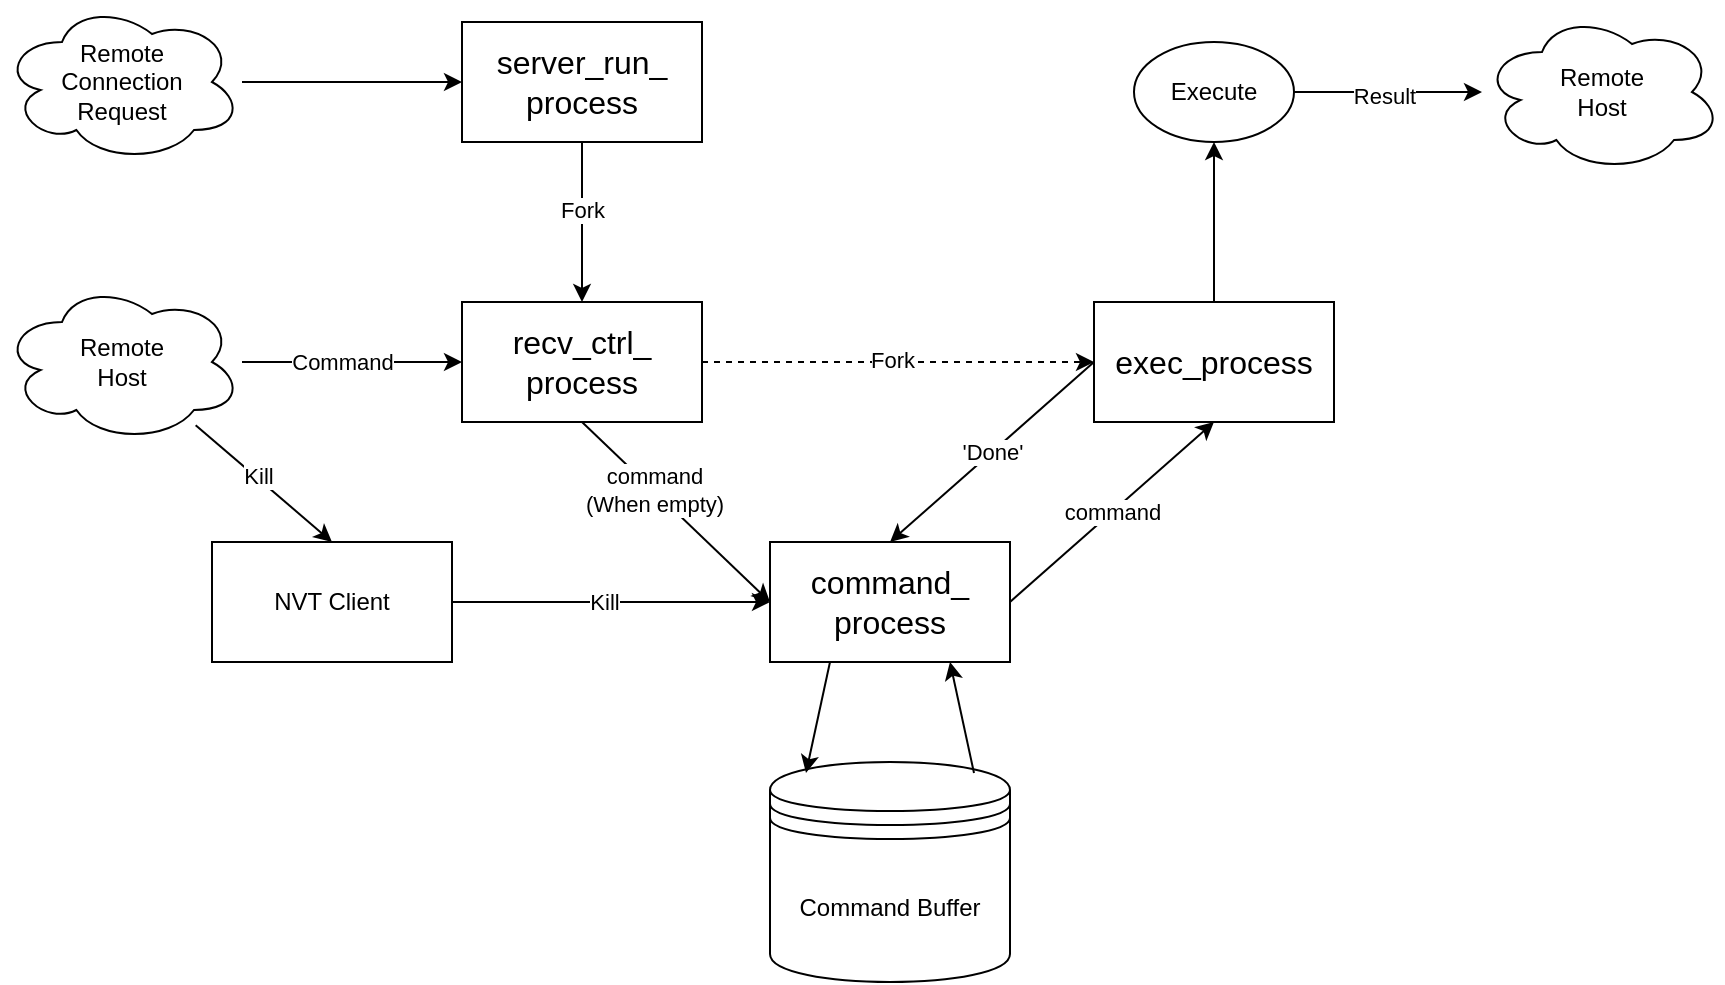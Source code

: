 <mxfile version="21.5.2" type="device">
  <diagram name="第 1 页" id="l8aQPLXYdrddD7HYNYCb">
    <mxGraphModel dx="1145" dy="669" grid="1" gridSize="10" guides="1" tooltips="1" connect="1" arrows="1" fold="1" page="1" pageScale="1" pageWidth="827" pageHeight="1169" math="0" shadow="0">
      <root>
        <mxCell id="0" />
        <mxCell id="1" parent="0" />
        <mxCell id="VT1qKg0vELdoZEqd_Nze-1" value="&lt;font style=&quot;font-size: 16px;&quot;&gt;server_run_&lt;br&gt;process&lt;br&gt;&lt;/font&gt;" style="rounded=0;whiteSpace=wrap;html=1;" vertex="1" parent="1">
          <mxGeometry x="240" y="300" width="120" height="60" as="geometry" />
        </mxCell>
        <mxCell id="VT1qKg0vELdoZEqd_Nze-3" value="" style="endArrow=classic;html=1;rounded=0;exitX=0.5;exitY=1;exitDx=0;exitDy=0;entryX=0.5;entryY=0;entryDx=0;entryDy=0;" edge="1" parent="1" source="VT1qKg0vELdoZEqd_Nze-1" target="VT1qKg0vELdoZEqd_Nze-5">
          <mxGeometry width="50" height="50" relative="1" as="geometry">
            <mxPoint x="110" y="520" as="sourcePoint" />
            <mxPoint x="300" y="280" as="targetPoint" />
          </mxGeometry>
        </mxCell>
        <mxCell id="VT1qKg0vELdoZEqd_Nze-4" value="Fork" style="edgeLabel;html=1;align=center;verticalAlign=middle;resizable=0;points=[];" vertex="1" connectable="0" parent="VT1qKg0vELdoZEqd_Nze-3">
          <mxGeometry x="0.155" y="1" relative="1" as="geometry">
            <mxPoint x="-1" y="-12" as="offset" />
          </mxGeometry>
        </mxCell>
        <mxCell id="VT1qKg0vELdoZEqd_Nze-45" style="edgeStyle=orthogonalEdgeStyle;rounded=0;orthogonalLoop=1;jettySize=auto;html=1;entryX=0;entryY=0.5;entryDx=0;entryDy=0;dashed=1;" edge="1" parent="1" source="VT1qKg0vELdoZEqd_Nze-5" target="VT1qKg0vELdoZEqd_Nze-6">
          <mxGeometry relative="1" as="geometry" />
        </mxCell>
        <mxCell id="VT1qKg0vELdoZEqd_Nze-46" value="Fork" style="edgeLabel;html=1;align=center;verticalAlign=middle;resizable=0;points=[];" vertex="1" connectable="0" parent="VT1qKg0vELdoZEqd_Nze-45">
          <mxGeometry x="-0.031" y="1" relative="1" as="geometry">
            <mxPoint as="offset" />
          </mxGeometry>
        </mxCell>
        <mxCell id="VT1qKg0vELdoZEqd_Nze-5" value="&lt;font style=&quot;font-size: 16px;&quot;&gt;recv_ctrl_&lt;br&gt;process&lt;br&gt;&lt;/font&gt;" style="rounded=0;whiteSpace=wrap;html=1;" vertex="1" parent="1">
          <mxGeometry x="240" y="440" width="120" height="60" as="geometry" />
        </mxCell>
        <mxCell id="VT1qKg0vELdoZEqd_Nze-14" value="command" style="rounded=0;orthogonalLoop=1;jettySize=auto;html=1;exitX=1;exitY=0.5;exitDx=0;exitDy=0;entryX=0.5;entryY=1;entryDx=0;entryDy=0;" edge="1" parent="1" source="VT1qKg0vELdoZEqd_Nze-24" target="VT1qKg0vELdoZEqd_Nze-6">
          <mxGeometry relative="1" as="geometry">
            <mxPoint x="510" y="590" as="sourcePoint" />
            <mxPoint x="470" y="570" as="targetPoint" />
          </mxGeometry>
        </mxCell>
        <mxCell id="VT1qKg0vELdoZEqd_Nze-37" style="rounded=0;orthogonalLoop=1;jettySize=auto;html=1;entryX=0.5;entryY=1;entryDx=0;entryDy=0;exitX=0.5;exitY=0;exitDx=0;exitDy=0;" edge="1" parent="1" source="VT1qKg0vELdoZEqd_Nze-6" target="VT1qKg0vELdoZEqd_Nze-36">
          <mxGeometry relative="1" as="geometry" />
        </mxCell>
        <mxCell id="VT1qKg0vELdoZEqd_Nze-6" value="&lt;font style=&quot;font-size: 16px;&quot;&gt;exec_process&lt;br&gt;&lt;/font&gt;" style="rounded=0;whiteSpace=wrap;html=1;" vertex="1" parent="1">
          <mxGeometry x="556" y="440" width="120" height="60" as="geometry" />
        </mxCell>
        <mxCell id="VT1qKg0vELdoZEqd_Nze-13" value="" style="endArrow=classic;html=1;rounded=0;exitX=0.5;exitY=1;exitDx=0;exitDy=0;entryX=0;entryY=0.5;entryDx=0;entryDy=0;" edge="1" parent="1" source="VT1qKg0vELdoZEqd_Nze-5" target="VT1qKg0vELdoZEqd_Nze-24">
          <mxGeometry width="50" height="50" relative="1" as="geometry">
            <mxPoint x="210" y="520" as="sourcePoint" />
            <mxPoint x="400" y="590" as="targetPoint" />
          </mxGeometry>
        </mxCell>
        <mxCell id="VT1qKg0vELdoZEqd_Nze-16" value="command&lt;br&gt;(When empty)" style="edgeLabel;html=1;align=center;verticalAlign=middle;resizable=0;points=[];" vertex="1" connectable="0" parent="VT1qKg0vELdoZEqd_Nze-13">
          <mxGeometry x="-0.25" relative="1" as="geometry">
            <mxPoint as="offset" />
          </mxGeometry>
        </mxCell>
        <mxCell id="VT1qKg0vELdoZEqd_Nze-24" value="&lt;font style=&quot;font-size: 16px;&quot;&gt;command_&lt;br&gt;process&lt;br&gt;&lt;/font&gt;" style="rounded=0;whiteSpace=wrap;html=1;" vertex="1" parent="1">
          <mxGeometry x="394" y="560" width="120" height="60" as="geometry" />
        </mxCell>
        <mxCell id="VT1qKg0vELdoZEqd_Nze-28" value="Command Buffer" style="shape=datastore;whiteSpace=wrap;html=1;" vertex="1" parent="1">
          <mxGeometry x="394" y="670" width="120" height="110" as="geometry" />
        </mxCell>
        <mxCell id="VT1qKg0vELdoZEqd_Nze-29" value="" style="endArrow=classic;html=1;rounded=0;exitX=0.25;exitY=1;exitDx=0;exitDy=0;entryX=0.15;entryY=0.05;entryDx=0;entryDy=0;entryPerimeter=0;" edge="1" parent="1" source="VT1qKg0vELdoZEqd_Nze-24" target="VT1qKg0vELdoZEqd_Nze-28">
          <mxGeometry width="50" height="50" relative="1" as="geometry">
            <mxPoint x="220" y="710" as="sourcePoint" />
            <mxPoint x="270" y="660" as="targetPoint" />
          </mxGeometry>
        </mxCell>
        <mxCell id="VT1qKg0vELdoZEqd_Nze-30" value="" style="endArrow=classic;html=1;rounded=0;exitX=0.85;exitY=0.05;exitDx=0;exitDy=0;entryX=0.75;entryY=1;entryDx=0;entryDy=0;exitPerimeter=0;" edge="1" parent="1" source="VT1qKg0vELdoZEqd_Nze-28" target="VT1qKg0vELdoZEqd_Nze-24">
          <mxGeometry width="50" height="50" relative="1" as="geometry">
            <mxPoint x="570" y="680" as="sourcePoint" />
            <mxPoint x="620" y="630" as="targetPoint" />
          </mxGeometry>
        </mxCell>
        <mxCell id="VT1qKg0vELdoZEqd_Nze-31" value="&#39;Done&#39;" style="endArrow=classic;html=1;rounded=0;exitX=0;exitY=0.5;exitDx=0;exitDy=0;entryX=0.5;entryY=0;entryDx=0;entryDy=0;" edge="1" parent="1" source="VT1qKg0vELdoZEqd_Nze-6" target="VT1qKg0vELdoZEqd_Nze-24">
          <mxGeometry width="50" height="50" relative="1" as="geometry">
            <mxPoint x="480" y="560" as="sourcePoint" />
            <mxPoint x="530" y="510" as="targetPoint" />
          </mxGeometry>
        </mxCell>
        <mxCell id="VT1qKg0vELdoZEqd_Nze-33" value="Command" style="edgeStyle=orthogonalEdgeStyle;rounded=0;orthogonalLoop=1;jettySize=auto;html=1;entryX=0;entryY=0.5;entryDx=0;entryDy=0;" edge="1" parent="1" source="VT1qKg0vELdoZEqd_Nze-32" target="VT1qKg0vELdoZEqd_Nze-5">
          <mxGeometry x="-0.091" relative="1" as="geometry">
            <mxPoint as="offset" />
          </mxGeometry>
        </mxCell>
        <mxCell id="VT1qKg0vELdoZEqd_Nze-41" style="rounded=0;orthogonalLoop=1;jettySize=auto;html=1;entryX=0.5;entryY=0;entryDx=0;entryDy=0;" edge="1" parent="1" source="VT1qKg0vELdoZEqd_Nze-32" target="VT1qKg0vELdoZEqd_Nze-40">
          <mxGeometry relative="1" as="geometry" />
        </mxCell>
        <mxCell id="VT1qKg0vELdoZEqd_Nze-44" value="Kill" style="edgeLabel;html=1;align=center;verticalAlign=middle;resizable=0;points=[];" vertex="1" connectable="0" parent="VT1qKg0vELdoZEqd_Nze-41">
          <mxGeometry x="-0.111" y="1" relative="1" as="geometry">
            <mxPoint as="offset" />
          </mxGeometry>
        </mxCell>
        <mxCell id="VT1qKg0vELdoZEqd_Nze-32" value="Remote&lt;br&gt;Host" style="ellipse;shape=cloud;whiteSpace=wrap;html=1;" vertex="1" parent="1">
          <mxGeometry x="10" y="430" width="120" height="80" as="geometry" />
        </mxCell>
        <mxCell id="VT1qKg0vELdoZEqd_Nze-35" value="Remote&lt;br&gt;Host" style="ellipse;shape=cloud;whiteSpace=wrap;html=1;" vertex="1" parent="1">
          <mxGeometry x="750" y="295" width="120" height="80" as="geometry" />
        </mxCell>
        <mxCell id="VT1qKg0vELdoZEqd_Nze-36" value="Execute" style="ellipse;whiteSpace=wrap;html=1;" vertex="1" parent="1">
          <mxGeometry x="576" y="310" width="80" height="50" as="geometry" />
        </mxCell>
        <mxCell id="VT1qKg0vELdoZEqd_Nze-38" style="rounded=0;orthogonalLoop=1;jettySize=auto;html=1;exitX=1;exitY=0.5;exitDx=0;exitDy=0;" edge="1" parent="1" source="VT1qKg0vELdoZEqd_Nze-36" target="VT1qKg0vELdoZEqd_Nze-35">
          <mxGeometry relative="1" as="geometry">
            <mxPoint x="626" y="450" as="sourcePoint" />
            <mxPoint x="726" y="400" as="targetPoint" />
          </mxGeometry>
        </mxCell>
        <mxCell id="VT1qKg0vELdoZEqd_Nze-39" value="Result" style="edgeLabel;html=1;align=center;verticalAlign=middle;resizable=0;points=[];" vertex="1" connectable="0" parent="VT1qKg0vELdoZEqd_Nze-38">
          <mxGeometry x="-0.053" y="-2" relative="1" as="geometry">
            <mxPoint as="offset" />
          </mxGeometry>
        </mxCell>
        <mxCell id="VT1qKg0vELdoZEqd_Nze-42" style="rounded=0;orthogonalLoop=1;jettySize=auto;html=1;entryX=0;entryY=0.5;entryDx=0;entryDy=0;" edge="1" parent="1" source="VT1qKg0vELdoZEqd_Nze-40" target="VT1qKg0vELdoZEqd_Nze-24">
          <mxGeometry relative="1" as="geometry" />
        </mxCell>
        <mxCell id="VT1qKg0vELdoZEqd_Nze-43" value="Kill" style="edgeLabel;html=1;align=center;verticalAlign=middle;resizable=0;points=[];" vertex="1" connectable="0" parent="VT1qKg0vELdoZEqd_Nze-42">
          <mxGeometry x="0.06" relative="1" as="geometry">
            <mxPoint x="-9" as="offset" />
          </mxGeometry>
        </mxCell>
        <mxCell id="VT1qKg0vELdoZEqd_Nze-40" value="NVT Client" style="rounded=0;whiteSpace=wrap;html=1;" vertex="1" parent="1">
          <mxGeometry x="115" y="560" width="120" height="60" as="geometry" />
        </mxCell>
        <mxCell id="VT1qKg0vELdoZEqd_Nze-48" style="edgeStyle=orthogonalEdgeStyle;rounded=0;orthogonalLoop=1;jettySize=auto;html=1;entryX=0;entryY=0.5;entryDx=0;entryDy=0;" edge="1" parent="1" source="VT1qKg0vELdoZEqd_Nze-47" target="VT1qKg0vELdoZEqd_Nze-1">
          <mxGeometry relative="1" as="geometry" />
        </mxCell>
        <mxCell id="VT1qKg0vELdoZEqd_Nze-47" value="Remote&lt;br&gt;Connection&lt;br&gt;Request" style="ellipse;shape=cloud;whiteSpace=wrap;html=1;" vertex="1" parent="1">
          <mxGeometry x="10" y="290" width="120" height="80" as="geometry" />
        </mxCell>
      </root>
    </mxGraphModel>
  </diagram>
</mxfile>
